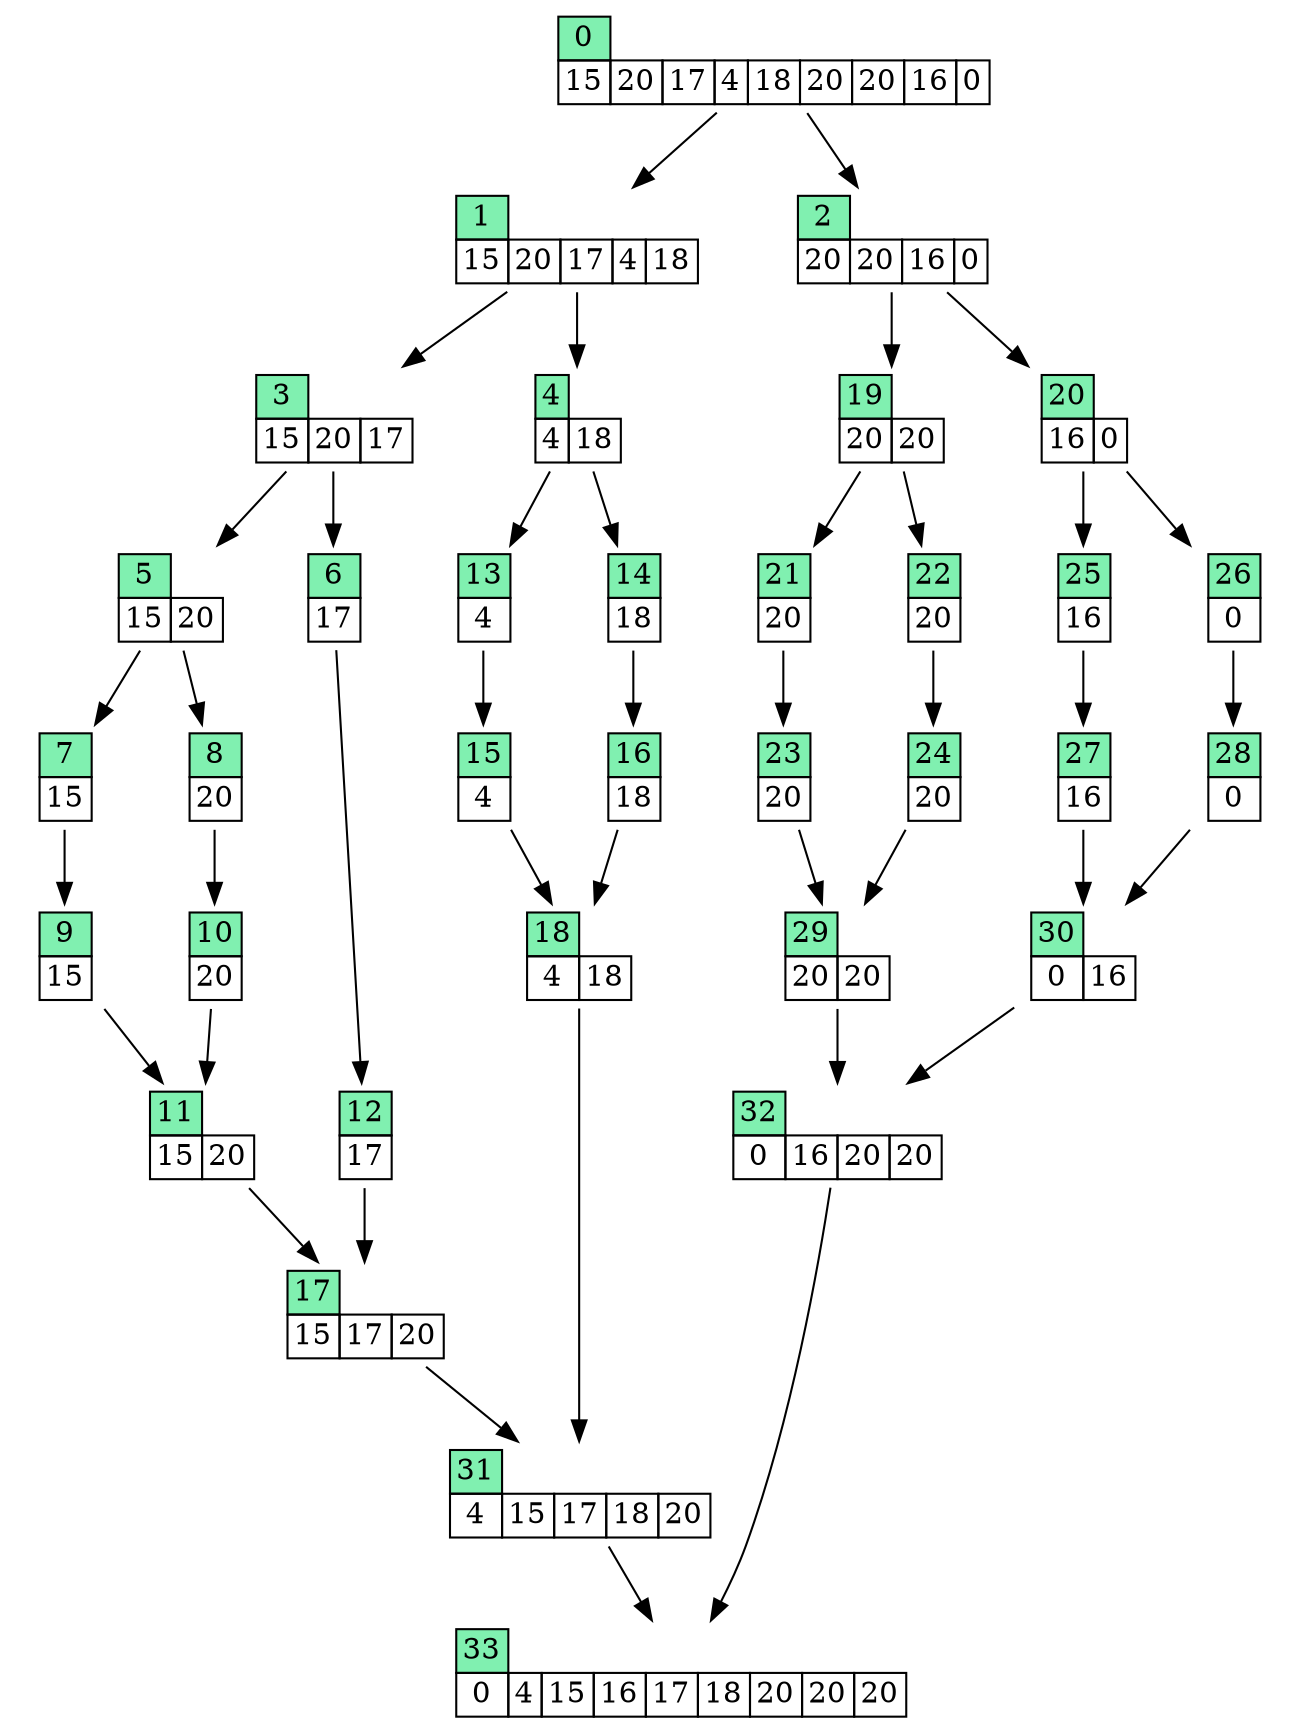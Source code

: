 digraph g
{ 
node [shape=plaintext]
node_before0_8 [label=<
<TABLE BORDER="0" CELLBORDER="1" CELLSPACING="0">
<TR><TD bgcolor="#80f0b0">0</TD></TR><TR><TD>15</TD>
<TD>20</TD>
<TD>17</TD>
<TD>4</TD>
<TD>18</TD>
<TD>20</TD>
<TD>20</TD>
<TD>16</TD>
<TD>0</TD>
</TR> </TABLE>>];
node_before0_4 [label=<
<TABLE BORDER="0" CELLBORDER="1" CELLSPACING="0">
<TR><TD bgcolor="#80f0b0">1</TD></TR><TR><TD>15</TD>
<TD>20</TD>
<TD>17</TD>
<TD>4</TD>
<TD>18</TD>
</TR> </TABLE>>];
node_before5_8 [label=<
<TABLE BORDER="0" CELLBORDER="1" CELLSPACING="0">
<TR><TD bgcolor="#80f0b0">2</TD></TR><TR><TD>20</TD>
<TD>20</TD>
<TD>16</TD>
<TD>0</TD>
</TR> </TABLE>>];
node_before0_8 -> node_before0_4
node_before0_8 -> node_before5_8
node_before0_2 [label=<
<TABLE BORDER="0" CELLBORDER="1" CELLSPACING="0">
<TR><TD bgcolor="#80f0b0">3</TD></TR><TR><TD>15</TD>
<TD>20</TD>
<TD>17</TD>
</TR> </TABLE>>];
node_before3_4 [label=<
<TABLE BORDER="0" CELLBORDER="1" CELLSPACING="0">
<TR><TD bgcolor="#80f0b0">4</TD></TR><TR><TD>4</TD>
<TD>18</TD>
</TR> </TABLE>>];
node_before0_4 -> node_before0_2
node_before0_4 -> node_before3_4
node_before0_1 [label=<
<TABLE BORDER="0" CELLBORDER="1" CELLSPACING="0">
<TR><TD bgcolor="#80f0b0">5</TD></TR><TR><TD>15</TD>
<TD>20</TD>
</TR> </TABLE>>];
node_before2_2 [label=<
<TABLE BORDER="0" CELLBORDER="1" CELLSPACING="0">
<TR><TD bgcolor="#80f0b0">6</TD></TR><TR><TD>17</TD>
</TR> </TABLE>>];
node_before0_2 -> node_before0_1
node_before0_2 -> node_before2_2
node_before0_0 [label=<
<TABLE BORDER="0" CELLBORDER="1" CELLSPACING="0">
<TR><TD bgcolor="#80f0b0">7</TD></TR><TR><TD>15</TD>
</TR> </TABLE>>];
node_before1_1 [label=<
<TABLE BORDER="0" CELLBORDER="1" CELLSPACING="0">
<TR><TD bgcolor="#80f0b0">8</TD></TR><TR><TD>20</TD>
</TR> </TABLE>>];
node_before0_1 -> node_before0_0
node_before0_1 -> node_before1_1
node_before0_0 -> node_after0_0
node_before1_1 -> node_after1_1
node_after0_0 [label=<
<TABLE BORDER="0" CELLBORDER="1" CELLSPACING="0">
<TR><TD bgcolor="#80f0b0">9</TD></TR><TR><TD>15</TD>
</TR> </TABLE>>];
node_after1_1 [label=<
<TABLE BORDER="0" CELLBORDER="1" CELLSPACING="0">
<TR><TD bgcolor="#80f0b0">10</TD></TR><TR><TD>20</TD>
</TR> </TABLE>>];
node_after0_0 -> node_after0_1
node_after1_1 -> node_after0_1
node_before2_2 -> node_after2_2
node_after0_1 [label=<
<TABLE BORDER="0" CELLBORDER="1" CELLSPACING="0">
<TR><TD bgcolor="#80f0b0">11</TD></TR><TR><TD>15</TD>
<TD>20</TD>
</TR> </TABLE>>];
node_after2_2 [label=<
<TABLE BORDER="0" CELLBORDER="1" CELLSPACING="0">
<TR><TD bgcolor="#80f0b0">12</TD></TR><TR><TD>17</TD>
</TR> </TABLE>>];
node_after0_1 -> node_after0_2
node_after2_2 -> node_after0_2
node_before3_3 [label=<
<TABLE BORDER="0" CELLBORDER="1" CELLSPACING="0">
<TR><TD bgcolor="#80f0b0">13</TD></TR><TR><TD>4</TD>
</TR> </TABLE>>];
node_before4_4 [label=<
<TABLE BORDER="0" CELLBORDER="1" CELLSPACING="0">
<TR><TD bgcolor="#80f0b0">14</TD></TR><TR><TD>18</TD>
</TR> </TABLE>>];
node_before3_4 -> node_before3_3
node_before3_4 -> node_before4_4
node_before3_3 -> node_after3_3
node_before4_4 -> node_after4_4
node_after3_3 [label=<
<TABLE BORDER="0" CELLBORDER="1" CELLSPACING="0">
<TR><TD bgcolor="#80f0b0">15</TD></TR><TR><TD>4</TD>
</TR> </TABLE>>];
node_after4_4 [label=<
<TABLE BORDER="0" CELLBORDER="1" CELLSPACING="0">
<TR><TD bgcolor="#80f0b0">16</TD></TR><TR><TD>18</TD>
</TR> </TABLE>>];
node_after3_3 -> node_after3_4
node_after4_4 -> node_after3_4
node_after0_2 [label=<
<TABLE BORDER="0" CELLBORDER="1" CELLSPACING="0">
<TR><TD bgcolor="#80f0b0">17</TD></TR><TR><TD>15</TD>
<TD>17</TD>
<TD>20</TD>
</TR> </TABLE>>];
node_after3_4 [label=<
<TABLE BORDER="0" CELLBORDER="1" CELLSPACING="0">
<TR><TD bgcolor="#80f0b0">18</TD></TR><TR><TD>4</TD>
<TD>18</TD>
</TR> </TABLE>>];
node_after0_2 -> node_after0_4
node_after3_4 -> node_after0_4
node_before5_6 [label=<
<TABLE BORDER="0" CELLBORDER="1" CELLSPACING="0">
<TR><TD bgcolor="#80f0b0">19</TD></TR><TR><TD>20</TD>
<TD>20</TD>
</TR> </TABLE>>];
node_before7_8 [label=<
<TABLE BORDER="0" CELLBORDER="1" CELLSPACING="0">
<TR><TD bgcolor="#80f0b0">20</TD></TR><TR><TD>16</TD>
<TD>0</TD>
</TR> </TABLE>>];
node_before5_8 -> node_before5_6
node_before5_8 -> node_before7_8
node_before5_5 [label=<
<TABLE BORDER="0" CELLBORDER="1" CELLSPACING="0">
<TR><TD bgcolor="#80f0b0">21</TD></TR><TR><TD>20</TD>
</TR> </TABLE>>];
node_before6_6 [label=<
<TABLE BORDER="0" CELLBORDER="1" CELLSPACING="0">
<TR><TD bgcolor="#80f0b0">22</TD></TR><TR><TD>20</TD>
</TR> </TABLE>>];
node_before5_6 -> node_before5_5
node_before5_6 -> node_before6_6
node_before5_5 -> node_after5_5
node_before6_6 -> node_after6_6
node_after5_5 [label=<
<TABLE BORDER="0" CELLBORDER="1" CELLSPACING="0">
<TR><TD bgcolor="#80f0b0">23</TD></TR><TR><TD>20</TD>
</TR> </TABLE>>];
node_after6_6 [label=<
<TABLE BORDER="0" CELLBORDER="1" CELLSPACING="0">
<TR><TD bgcolor="#80f0b0">24</TD></TR><TR><TD>20</TD>
</TR> </TABLE>>];
node_after5_5 -> node_after5_6
node_after6_6 -> node_after5_6
node_before7_7 [label=<
<TABLE BORDER="0" CELLBORDER="1" CELLSPACING="0">
<TR><TD bgcolor="#80f0b0">25</TD></TR><TR><TD>16</TD>
</TR> </TABLE>>];
node_before8_8 [label=<
<TABLE BORDER="0" CELLBORDER="1" CELLSPACING="0">
<TR><TD bgcolor="#80f0b0">26</TD></TR><TR><TD>0</TD>
</TR> </TABLE>>];
node_before7_8 -> node_before7_7
node_before7_8 -> node_before8_8
node_before7_7 -> node_after7_7
node_before8_8 -> node_after8_8
node_after7_7 [label=<
<TABLE BORDER="0" CELLBORDER="1" CELLSPACING="0">
<TR><TD bgcolor="#80f0b0">27</TD></TR><TR><TD>16</TD>
</TR> </TABLE>>];
node_after8_8 [label=<
<TABLE BORDER="0" CELLBORDER="1" CELLSPACING="0">
<TR><TD bgcolor="#80f0b0">28</TD></TR><TR><TD>0</TD>
</TR> </TABLE>>];
node_after7_7 -> node_after7_8
node_after8_8 -> node_after7_8
node_after5_6 [label=<
<TABLE BORDER="0" CELLBORDER="1" CELLSPACING="0">
<TR><TD bgcolor="#80f0b0">29</TD></TR><TR><TD>20</TD>
<TD>20</TD>
</TR> </TABLE>>];
node_after7_8 [label=<
<TABLE BORDER="0" CELLBORDER="1" CELLSPACING="0">
<TR><TD bgcolor="#80f0b0">30</TD></TR><TR><TD>0</TD>
<TD>16</TD>
</TR> </TABLE>>];
node_after5_6 -> node_after5_8
node_after7_8 -> node_after5_8
node_after0_4 [label=<
<TABLE BORDER="0" CELLBORDER="1" CELLSPACING="0">
<TR><TD bgcolor="#80f0b0">31</TD></TR><TR><TD>4</TD>
<TD>15</TD>
<TD>17</TD>
<TD>18</TD>
<TD>20</TD>
</TR> </TABLE>>];
node_after5_8 [label=<
<TABLE BORDER="0" CELLBORDER="1" CELLSPACING="0">
<TR><TD bgcolor="#80f0b0">32</TD></TR><TR><TD>0</TD>
<TD>16</TD>
<TD>20</TD>
<TD>20</TD>
</TR> </TABLE>>];
node_after0_4 -> node_after0_8
node_after5_8 -> node_after0_8
node_after0_8 [label=<
<TABLE BORDER="0" CELLBORDER="1" CELLSPACING="0">
<TR><TD bgcolor="#80f0b0">33</TD></TR><TR><TD>0</TD>
<TD>4</TD>
<TD>15</TD>
<TD>16</TD>
<TD>17</TD>
<TD>18</TD>
<TD>20</TD>
<TD>20</TD>
<TD>20</TD>
</TR> </TABLE>>];
}
